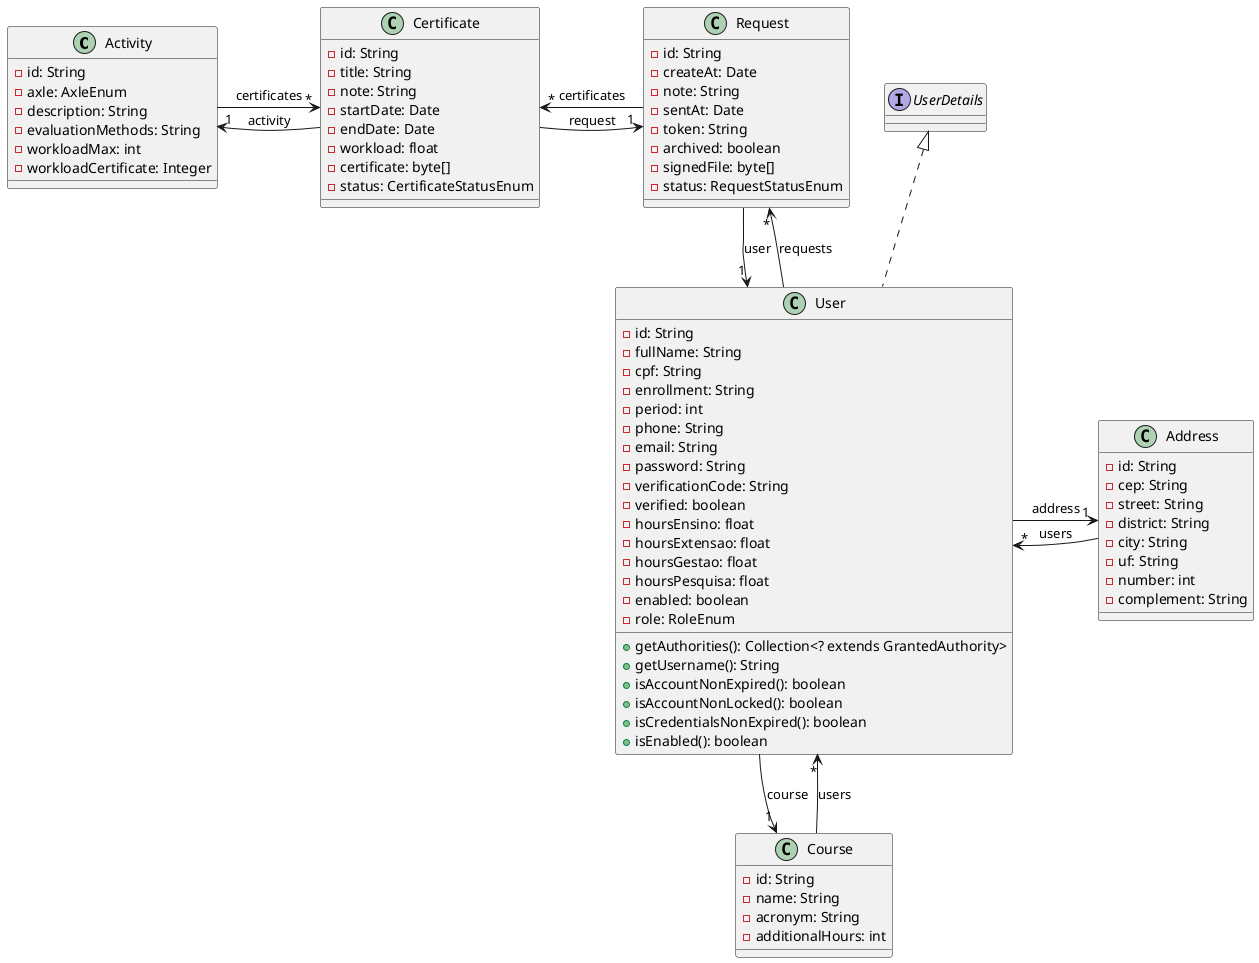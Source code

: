 @startuml
class Activity [[java:br.upe.acs.model.Activity]] {
	-id: String
	-axle: AxleEnum
	-description: String
	-evaluationMethods: String
	-workloadMax: int
	-workloadCertificate: Integer
}
class Certificate {
}
Activity -> "*" Certificate : certificates
class Address [[java:br.upe.acs.model.Address]] {
	-id: String
	-cep: String
	-street: String
	-district: String
	-city: String
	-uf: String
	-number: int
	-complement: String
}
class User {
}
Address -> "*" User : users
class Certificate [[java:br.upe.acs.model.Certificate]] {
	-id: String
	-title: String
	-note: String
	-startDate: Date
	-endDate: Date
	-workload: float
	-certificate: byte[]
	-status: CertificateStatusEnum
}
class Request {
}
Certificate -> "1" Request : request
class Activity {
}
Certificate --> "1" Activity : activity
class Course [[java:br.upe.acs.model.Course]] {
	-id: String
	-name: String
	-acronym: String
	-additionalHours: int
}
class User {
}
Course --> "*" User : users
class Request [[java:br.upe.acs.model.Request]] {
	-id: String
	-createAt: Date
	-note: String
	-sentAt: Date
	-token: String
	-archived: boolean
	-signedFile: byte[]
	-status: RequestStatusEnum
}
class User {
}
Request --> "1" User : user
class Certificate {
}
Request --> "*" Certificate : certificates
class User [[java:br.upe.acs.model.User]] {
	-id: String
	-fullName: String
	-cpf: String
	-enrollment: String
	-period: int
	-phone: String
	-email: String
	-password: String
	-verificationCode: String
	-verified: boolean
	-hoursEnsino: float
	-hoursExtensao: float
	-hoursGestao: float
	-hoursPesquisa: float
	-enabled: boolean
	-role: RoleEnum
	+getAuthorities(): Collection<? extends GrantedAuthority>
	+getUsername(): String
	+isAccountNonExpired(): boolean
	+isAccountNonLocked(): boolean
	+isCredentialsNonExpired(): boolean
	+isEnabled(): boolean
}
class Request {
}
User --> "*" Request : requests
class Address {
}
User --> "1" Address : address
class Course {
}
User --> "1" Course : course
interface UserDetails {
}
UserDetails <|.. User
@enduml